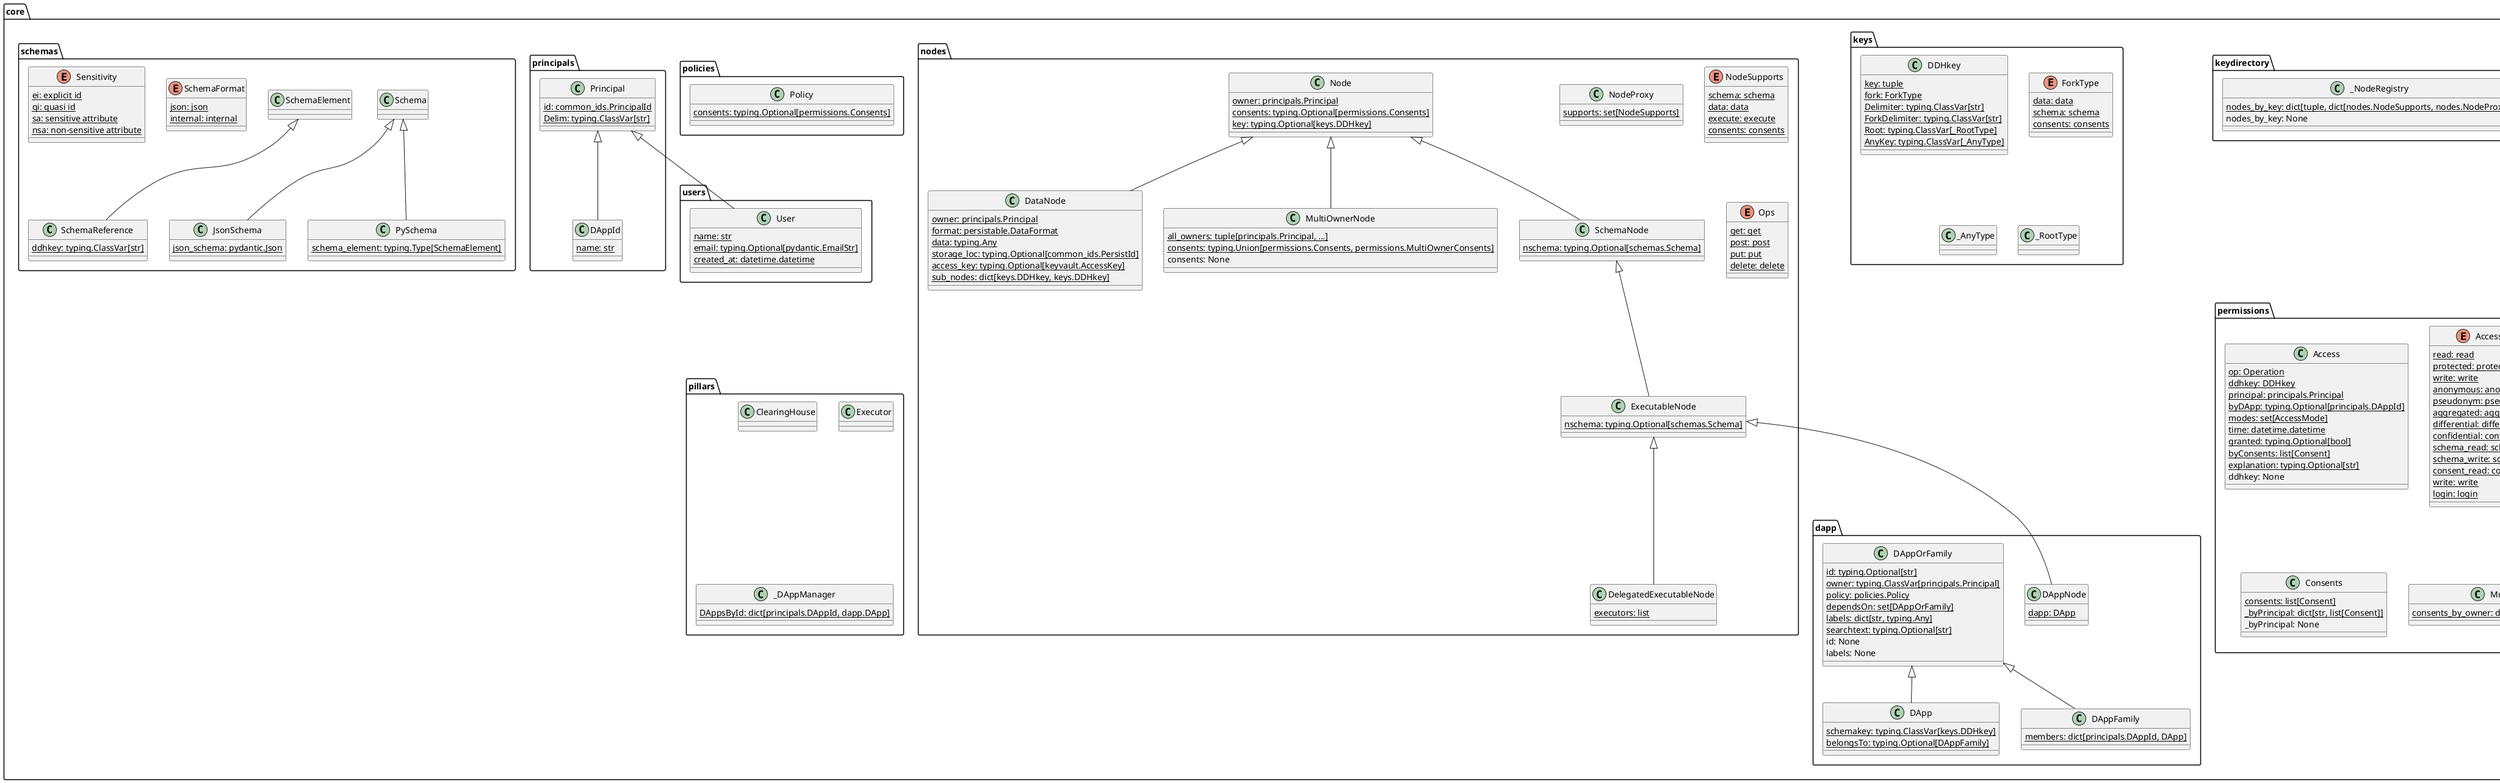 @startuml
class core.dapp.DApp {
  schemakey: typing.ClassVar[keys.DDHkey] {static}
  belongsTo: typing.Optional[DAppFamily] {static}
}
class core.dapp.DAppFamily {
  members: dict[principals.DAppId, DApp] {static}
}
class core.dapp.DAppNode {
  dapp: DApp {static}
}
class core.dapp.DAppOrFamily {
  id: typing.Optional[str] {static}
  owner: typing.ClassVar[principals.Principal] {static}
  policy: policies.Policy {static}
  dependsOn: set[DAppOrFamily] {static}
  labels: dict[str, typing.Any] {static}
  searchtext: typing.Optional[str] {static}
  id: None
  labels: None
}
class core.errors.AccessError {
  http_status: typing.ClassVar[int] {static}
}
class core.errors.DAppError {
  http_status: typing.ClassVar[int] {static}
}
class core.errors.DDHerror {
  http_status: typing.ClassVar[int] {static}
}
class core.errors.NotFound {
  http_status: typing.ClassVar[int] {static}
}
class core.errors.NotSelectable {
  http_status: typing.ClassVar[int] {static}
}
class core.keydirectory._NodeRegistry {
  nodes_by_key: dict[tuple, dict[nodes.NodeSupports, nodes.NodeProxy]] {static}
  nodes_by_key: None
}
class core.keys.DDHkey {
  key: tuple {static}
  fork: ForkType {static}
  Delimiter: typing.ClassVar[str] {static}
  ForkDelimiter: typing.ClassVar[str] {static}
  Root: typing.ClassVar[_RootType] {static}
  AnyKey: typing.ClassVar[_AnyType] {static}
}
enum core.keys.ForkType {
  data: data {static}
  schema: schema {static}
  consents: consents {static}
}
class core.keys._AnyType {
}
class core.keys._RootType {
}
class core.nodes.DataNode {
  owner: principals.Principal {static}
  format: persistable.DataFormat {static}
  data: typing.Any {static}
  storage_loc: typing.Optional[common_ids.PersistId] {static}
  access_key: typing.Optional[keyvault.AccessKey] {static}
  sub_nodes: dict[keys.DDHkey, keys.DDHkey] {static}
}
class core.nodes.DelegatedExecutableNode {
  executors: list {static}
}
class core.nodes.ExecutableNode {
  nschema: typing.Optional[schemas.Schema] {static}
}
class core.nodes.MultiOwnerNode {
  all_owners: tuple[principals.Principal, ...] {static}
  consents: typing.Union[permissions.Consents, permissions.MultiOwnerConsents] {static}
  consents: None
}
class core.nodes.Node {
  owner: principals.Principal {static}
  consents: typing.Optional[permissions.Consents] {static}
  key: typing.Optional[keys.DDHkey] {static}
}
class core.nodes.NodeProxy {
  supports: set[NodeSupports] {static}
}
enum core.nodes.NodeSupports {
  schema: schema {static}
  data: data {static}
  execute: execute {static}
  consents: consents {static}
}
enum core.nodes.Ops {
  get: get {static}
  post: post {static}
  put: put {static}
  delete: delete {static}
}
class core.nodes.SchemaNode {
  nschema: typing.Optional[schemas.Schema] {static}
}
class core.permissions.Access {
  op: Operation {static}
  ddhkey: DDHkey {static}
  principal: principals.Principal {static}
  byDApp: typing.Optional[principals.DAppId] {static}
  modes: set[AccessMode] {static}
  time: datetime.datetime {static}
  granted: typing.Optional[bool] {static}
  byConsents: list[Consent] {static}
  explanation: typing.Optional[str] {static}
  ddhkey: None
}
enum core.permissions.AccessMode {
  read: read {static}
  protected: protected {static}
  write: write {static}
  anonymous: anonymous {static}
  pseudonym: pseudonym {static}
  aggregated: aggregated {static}
  differential: differential {static}
  confidential: confidential {static}
  schema_read: schema_read {static}
  schema_write: schema_write {static}
  consent_read: consent_read {static}
  write: write {static}
  login: login {static}
}
class core.permissions.Consent {
  grantedTo: list[principals.Principal] {static}
  withApps: set[principals.DAppId] {static}
  withModes: set[AccessMode] {static}
}
class core.permissions.Consents {
  consents: list[Consent] {static}
  _byPrincipal: dict[str, list[Consent]] {static}
  _byPrincipal: None
}
class core.permissions.MultiOwnerConsents {
  consents_by_owner: dict[principals.Principal, Consents] {static}
}
enum core.permissions.Operation {
  get: get {static}
  put: put {static}
  post: post {static}
  delete: delete {static}
}
class core.pillars.ClearingHouse {
}
class core.pillars.Executor {
}
class core.pillars._DAppManager {
  DAppsById: dict[principals.DAppId, dapp.DApp] {static}
}
class core.policies.Policy {
  consents: typing.Optional[permissions.Consents] {static}
}
class core.principals.DAppId {
  name: str {static}
}
class core.principals.Principal {
  id: common_ids.PrincipalId {static}
  Delim: typing.ClassVar[str] {static}
}
class core.users.User {
  name: str {static}
  email: typing.Optional[pydantic.EmailStr] {static}
  created_at: datetime.datetime {static}
}
class core.schemas.JsonSchema {
  json_schema: pydantic.Json {static}
}
class core.schemas.PySchema {
  schema_element: typing.Type[SchemaElement] {static}
}
class core.schemas.Schema {
}
class core.schemas.SchemaElement {
}
enum core.schemas.SchemaFormat {
  json: json {static}
  internal: internal {static}
}
class core.schemas.SchemaReference {
  ddhkey: typing.ClassVar[str] {static}
}
enum core.schemas.Sensitivity {
  ei: explicit id {static}
  qi: quasi id {static}
  sa: sensitive attribute {static}
  nsa: non-sensitive attribute {static}
}
class core.transactions.Transaction {
  trxid: common_ids.TrxId {static}
  for_user: principals.Principal {static}
  accesses: list[permissions.Access] {static}
  exp: datetime.datetime {static}
  read_consentees: set[common_ids.PrincipalId] {static}
  initial_read_consentees: set[common_ids.PrincipalId] {static}
  Transactions: typing.ClassVar[dict[common_ids.TrxId, 'Transaction']] {static}
  TTL: typing.ClassVar[datetime.timedelta] {static}
  read_consentees: None
}
class core.transactions.TrxAccessError {
  http_status: typing.ClassVar[int] {static}
}
core.dapp.DAppOrFamily <|-- core.dapp.DApp
core.dapp.DAppOrFamily <|-- core.dapp.DAppFamily
core.nodes.ExecutableNode <|-- core.dapp.DAppNode
core.errors.DDHerror <|-- core.errors.AccessError
core.errors.DDHerror <|-- core.errors.DAppError
core.errors.DDHerror <|-- core.errors.NotFound
core.errors.DDHerror <|-- core.errors.NotSelectable
core.nodes.Node <|-- core.nodes.DataNode
core.nodes.ExecutableNode <|-- core.nodes.DelegatedExecutableNode
core.nodes.SchemaNode <|-- core.nodes.ExecutableNode
core.nodes.Node <|-- core.nodes.MultiOwnerNode
core.nodes.Node <|-- core.nodes.SchemaNode
core.principals.Principal <|-- core.principals.DAppId
core.principals.Principal <|-- core.users.User
core.schemas.Schema <|-- core.schemas.JsonSchema
core.schemas.Schema <|-- core.schemas.PySchema
core.schemas.SchemaElement <|-- core.schemas.SchemaReference
core.errors.AccessError <|-- core.transactions.TrxAccessError
@enduml

